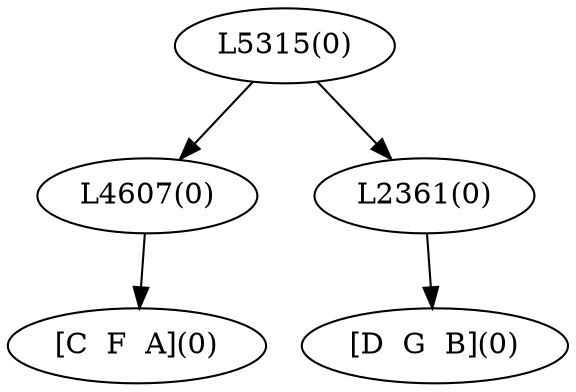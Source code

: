 digraph sample{
"L4607(0)"->"[C  F  A](0)"
"L2361(0)"->"[D  G  B](0)"
"L5315(0)"->"L4607(0)"
"L5315(0)"->"L2361(0)"
{rank = min; "L5315(0)"}
{rank = same; "L4607(0)"; "L2361(0)";}
{rank = max; "[C  F  A](0)"; "[D  G  B](0)";}
}